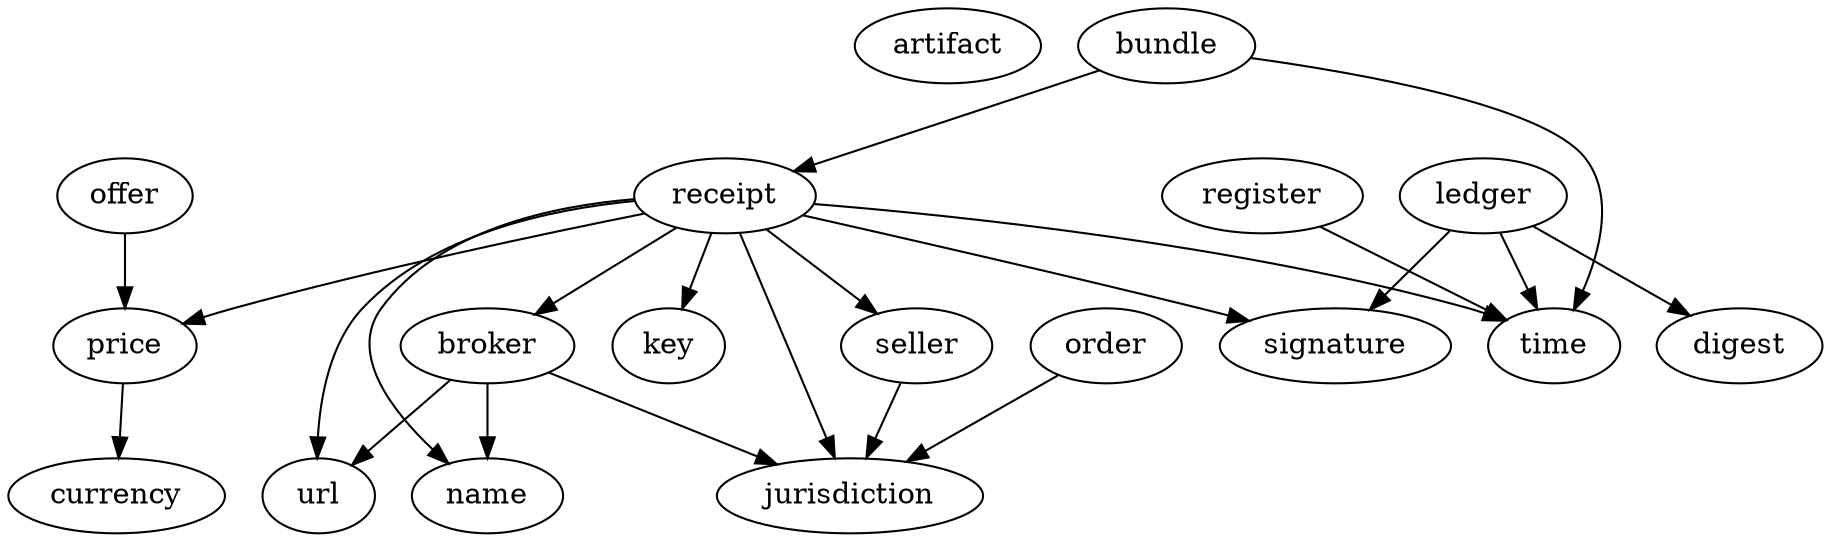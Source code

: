 digraph {
  artifact[href="https://protocol.licensezero.com/1.0.0-pre/artifact.json"];
  broker[href="https://protocol.licensezero.com/1.0.0-pre/broker.json"];
  bundle[href="https://protocol.licensezero.com/1.0.0-pre/bundle.json"];
  currency[href="https://protocol.licensezero.com/1.0.0-pre/currency.json"];
  digest[href="https://protocol.licensezero.com/1.0.0-pre/digest.json"];
  jurisdiction[href="https://protocol.licensezero.com/1.0.0-pre/jurisdiction.json"];
  key[href="https://protocol.licensezero.com/1.0.0-pre/key.json"];
  ledger[href="https://protocol.licensezero.com/1.0.0-pre/ledger.json"];
  name[href="https://protocol.licensezero.com/1.0.0-pre/name.json"];
  offer[href="https://protocol.licensezero.com/1.0.0-pre/offer.json"];
  order[href="https://protocol.licensezero.com/1.0.0-pre/order.json"];
  price[href="https://protocol.licensezero.com/1.0.0-pre/price.json"];
  receipt[href="https://protocol.licensezero.com/1.0.0-pre/receipt.json"];
  register[href="https://protocol.licensezero.com/1.0.0-pre/register.json"];
  seller[href="https://protocol.licensezero.com/1.0.0-pre/seller.json"];
  signature[href="https://protocol.licensezero.com/1.0.0-pre/signature.json"];
  time[href="https://protocol.licensezero.com/1.0.0-pre/time.json"];
  url[href="https://protocol.licensezero.com/1.0.0-pre/url.json"];

  artifact;
  broker -> {jurisdiction, name, url};
  bundle -> {time, receipt};
  ledger -> {digest, signature, time};
  offer -> {price};
  order -> {jurisdiction};
  price -> {currency};
  receipt -> {key, url, time, price, jurisdiction, name, seller, broker, signature};
  register -> {time};
  seller -> {jurisdiction};
}
